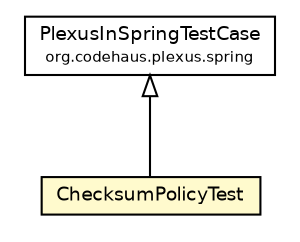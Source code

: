 #!/usr/local/bin/dot
#
# Class diagram 
# Generated by UmlGraph version 4.6 (http://www.spinellis.gr/sw/umlgraph)
#

digraph G {
	edge [fontname="Helvetica",fontsize=10,labelfontname="Helvetica",labelfontsize=10];
	node [fontname="Helvetica",fontsize=10,shape=plaintext];
	// org.apache.maven.archiva.policies.ChecksumPolicyTest
	c13551 [label=<<table border="0" cellborder="1" cellspacing="0" cellpadding="2" port="p" bgcolor="lemonChiffon" href="./ChecksumPolicyTest.html">
		<tr><td><table border="0" cellspacing="0" cellpadding="1">
			<tr><td> ChecksumPolicyTest </td></tr>
		</table></td></tr>
		</table>>, fontname="Helvetica", fontcolor="black", fontsize=9.0];
	//org.apache.maven.archiva.policies.ChecksumPolicyTest extends org.codehaus.plexus.spring.PlexusInSpringTestCase
	c13747:p -> c13551:p [dir=back,arrowtail=empty];
	// org.codehaus.plexus.spring.PlexusInSpringTestCase
	c13747 [label=<<table border="0" cellborder="1" cellspacing="0" cellpadding="2" port="p" href="http://java.sun.com/j2se/1.4.2/docs/api/org/codehaus/plexus/spring/PlexusInSpringTestCase.html">
		<tr><td><table border="0" cellspacing="0" cellpadding="1">
			<tr><td> PlexusInSpringTestCase </td></tr>
			<tr><td><font point-size="7.0"> org.codehaus.plexus.spring </font></td></tr>
		</table></td></tr>
		</table>>, fontname="Helvetica", fontcolor="black", fontsize=9.0];
}

